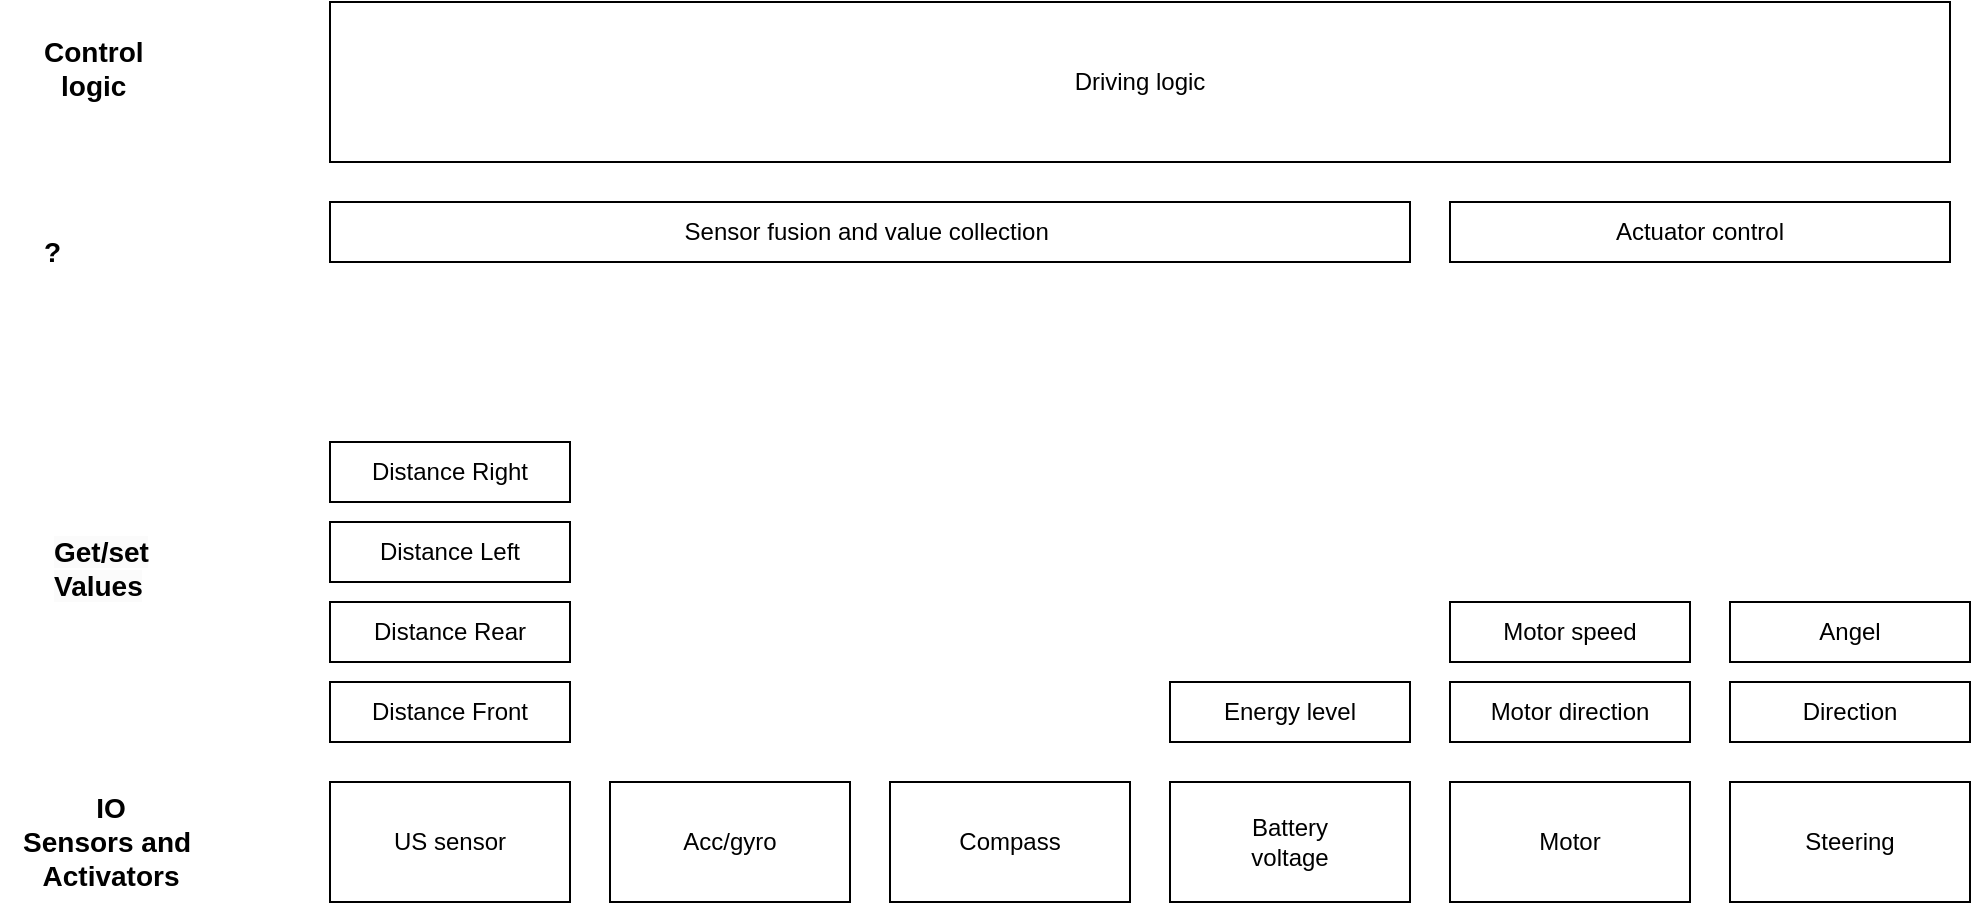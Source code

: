 <mxfile version="24.4.8" type="device" pages="3">
  <diagram name="Layers" id="8JNJxXVCMN2RUSeAKClu">
    <mxGraphModel dx="1364" dy="843" grid="1" gridSize="10" guides="1" tooltips="1" connect="1" arrows="1" fold="1" page="1" pageScale="1" pageWidth="1169" pageHeight="827" math="0" shadow="0">
      <root>
        <mxCell id="0" />
        <mxCell id="1" parent="0" />
        <mxCell id="Tp1kD3DlXPd0WU1--wx6-2" value="US sensor" style="rounded=0;whiteSpace=wrap;html=1;" vertex="1" parent="1">
          <mxGeometry x="200" y="400" width="120" height="60" as="geometry" />
        </mxCell>
        <mxCell id="Tp1kD3DlXPd0WU1--wx6-3" value="&lt;b style=&quot;font-size: 14px;&quot;&gt;IO&lt;br&gt;Sensors and&amp;nbsp;&lt;br&gt;Activators&lt;/b&gt;" style="text;html=1;align=center;verticalAlign=middle;resizable=0;points=[];autosize=1;strokeColor=none;fillColor=none;" vertex="1" parent="1">
          <mxGeometry x="35" y="400" width="110" height="60" as="geometry" />
        </mxCell>
        <mxCell id="Tp1kD3DlXPd0WU1--wx6-4" value="&lt;b style=&quot;forced-color-adjust: none; color: rgb(0, 0, 0); font-family: Helvetica; font-style: normal; font-variant-ligatures: normal; font-variant-caps: normal; letter-spacing: normal; orphans: 2; text-align: center; text-indent: 0px; text-transform: none; widows: 2; word-spacing: 0px; -webkit-text-stroke-width: 0px; white-space: nowrap; background-color: rgb(251, 251, 251); text-decoration-thickness: initial; text-decoration-style: initial; text-decoration-color: initial; font-size: 14px;&quot;&gt;Get/set &lt;br&gt;Values&lt;/b&gt;" style="text;whiteSpace=wrap;html=1;" vertex="1" parent="1">
          <mxGeometry x="60" y="270" width="90" height="40" as="geometry" />
        </mxCell>
        <mxCell id="Tp1kD3DlXPd0WU1--wx6-5" value="Acc/gyro" style="rounded=0;whiteSpace=wrap;html=1;" vertex="1" parent="1">
          <mxGeometry x="340" y="400" width="120" height="60" as="geometry" />
        </mxCell>
        <mxCell id="Tp1kD3DlXPd0WU1--wx6-6" value="Compass" style="rounded=0;whiteSpace=wrap;html=1;" vertex="1" parent="1">
          <mxGeometry x="480" y="400" width="120" height="60" as="geometry" />
        </mxCell>
        <mxCell id="Tp1kD3DlXPd0WU1--wx6-7" value="Battery&lt;br&gt;voltage" style="rounded=0;whiteSpace=wrap;html=1;" vertex="1" parent="1">
          <mxGeometry x="620" y="400" width="120" height="60" as="geometry" />
        </mxCell>
        <mxCell id="Tp1kD3DlXPd0WU1--wx6-15" style="edgeStyle=orthogonalEdgeStyle;rounded=0;orthogonalLoop=1;jettySize=auto;html=1;exitX=0.5;exitY=0;exitDx=0;exitDy=0;" edge="1" parent="1" source="Tp1kD3DlXPd0WU1--wx6-8">
          <mxGeometry relative="1" as="geometry">
            <mxPoint x="260" y="230" as="targetPoint" />
          </mxGeometry>
        </mxCell>
        <mxCell id="Tp1kD3DlXPd0WU1--wx6-8" value="Distance Right" style="rounded=0;whiteSpace=wrap;html=1;" vertex="1" parent="1">
          <mxGeometry x="200" y="230" width="120" height="30" as="geometry" />
        </mxCell>
        <mxCell id="Tp1kD3DlXPd0WU1--wx6-9" value="Motor" style="rounded=0;whiteSpace=wrap;html=1;" vertex="1" parent="1">
          <mxGeometry x="760" y="400" width="120" height="60" as="geometry" />
        </mxCell>
        <mxCell id="Tp1kD3DlXPd0WU1--wx6-10" value="Steering" style="rounded=0;whiteSpace=wrap;html=1;" vertex="1" parent="1">
          <mxGeometry x="900" y="400" width="120" height="60" as="geometry" />
        </mxCell>
        <mxCell id="Tp1kD3DlXPd0WU1--wx6-11" value="&lt;div style=&quot;text-align: center;&quot;&gt;&lt;span style=&quot;background-color: initial; font-size: 14px; text-wrap: nowrap;&quot;&gt;&lt;b&gt;?&lt;/b&gt;&lt;/span&gt;&lt;/div&gt;" style="text;whiteSpace=wrap;html=1;" vertex="1" parent="1">
          <mxGeometry x="55" y="120" width="90" height="40" as="geometry" />
        </mxCell>
        <mxCell id="Tp1kD3DlXPd0WU1--wx6-12" value="Distance Left" style="rounded=0;whiteSpace=wrap;html=1;" vertex="1" parent="1">
          <mxGeometry x="200" y="270" width="120" height="30" as="geometry" />
        </mxCell>
        <mxCell id="Tp1kD3DlXPd0WU1--wx6-13" value="Distance Rear" style="rounded=0;whiteSpace=wrap;html=1;" vertex="1" parent="1">
          <mxGeometry x="200" y="310" width="120" height="30" as="geometry" />
        </mxCell>
        <mxCell id="Tp1kD3DlXPd0WU1--wx6-14" value="Distance Front" style="rounded=0;whiteSpace=wrap;html=1;" vertex="1" parent="1">
          <mxGeometry x="200" y="350" width="120" height="30" as="geometry" />
        </mxCell>
        <mxCell id="Tp1kD3DlXPd0WU1--wx6-16" value="Motor speed" style="rounded=0;whiteSpace=wrap;html=1;" vertex="1" parent="1">
          <mxGeometry x="760" y="310" width="120" height="30" as="geometry" />
        </mxCell>
        <mxCell id="Tp1kD3DlXPd0WU1--wx6-17" value="Motor direction" style="rounded=0;whiteSpace=wrap;html=1;" vertex="1" parent="1">
          <mxGeometry x="760" y="350" width="120" height="30" as="geometry" />
        </mxCell>
        <mxCell id="Tp1kD3DlXPd0WU1--wx6-18" value="Direction" style="rounded=0;whiteSpace=wrap;html=1;" vertex="1" parent="1">
          <mxGeometry x="900" y="350" width="120" height="30" as="geometry" />
        </mxCell>
        <mxCell id="Tp1kD3DlXPd0WU1--wx6-19" value="Angel" style="rounded=0;whiteSpace=wrap;html=1;" vertex="1" parent="1">
          <mxGeometry x="900" y="310" width="120" height="30" as="geometry" />
        </mxCell>
        <mxCell id="Tp1kD3DlXPd0WU1--wx6-20" value="Energy level" style="rounded=0;whiteSpace=wrap;html=1;" vertex="1" parent="1">
          <mxGeometry x="620" y="350" width="120" height="30" as="geometry" />
        </mxCell>
        <mxCell id="Tp1kD3DlXPd0WU1--wx6-21" value="&lt;div style=&quot;text-align: center;&quot;&gt;&lt;span style=&quot;background-color: initial; font-size: 14px; text-wrap: nowrap;&quot;&gt;&lt;b&gt;Control&lt;br&gt;logic&lt;/b&gt;&lt;/span&gt;&lt;/div&gt;" style="text;whiteSpace=wrap;html=1;" vertex="1" parent="1">
          <mxGeometry x="55" y="20" width="90" height="40" as="geometry" />
        </mxCell>
        <mxCell id="Tp1kD3DlXPd0WU1--wx6-23" value="Sensor fusion and value collection&amp;nbsp;" style="rounded=0;whiteSpace=wrap;html=1;" vertex="1" parent="1">
          <mxGeometry x="200" y="110" width="540" height="30" as="geometry" />
        </mxCell>
        <mxCell id="Tp1kD3DlXPd0WU1--wx6-24" value="Actuator control" style="rounded=0;whiteSpace=wrap;html=1;" vertex="1" parent="1">
          <mxGeometry x="760" y="110" width="250" height="30" as="geometry" />
        </mxCell>
        <mxCell id="Tp1kD3DlXPd0WU1--wx6-25" value="Driving logic" style="rounded=0;whiteSpace=wrap;html=1;" vertex="1" parent="1">
          <mxGeometry x="200" y="10" width="810" height="80" as="geometry" />
        </mxCell>
      </root>
    </mxGraphModel>
  </diagram>
  <diagram id="LD_rrLnMnv0T3fIQoL3-" name="Structure">
    <mxGraphModel dx="1364" dy="843" grid="1" gridSize="10" guides="1" tooltips="1" connect="1" arrows="1" fold="1" page="1" pageScale="1" pageWidth="1169" pageHeight="827" math="0" shadow="0">
      <root>
        <mxCell id="0" />
        <mxCell id="1" parent="0" />
        <mxCell id="oiQoulAyWWAEyC6V9DzT-19" value="" style="shape=folder;fontStyle=1;tabWidth=80;tabHeight=30;tabPosition=left;html=1;boundedLbl=1;whiteSpace=wrap;" vertex="1" parent="1">
          <mxGeometry x="140" y="290" width="480" height="140" as="geometry" />
        </mxCell>
        <mxCell id="oiQoulAyWWAEyC6V9DzT-15" value="&lt;p style=&quot;margin:0px;margin-top:4px;text-align:center;&quot;&gt;&lt;br&gt;&lt;b&gt;Acc/Gyro&lt;/b&gt;&lt;/p&gt;" style="verticalAlign=top;align=left;overflow=fill;html=1;whiteSpace=wrap;" vertex="1" parent="1">
          <mxGeometry x="460" y="350" width="140" height="60" as="geometry" />
        </mxCell>
        <mxCell id="oiQoulAyWWAEyC6V9DzT-16" value="&lt;p style=&quot;margin:0px;margin-top:4px;text-align:center;&quot;&gt;&lt;br&gt;&lt;b&gt;UsSensor&lt;/b&gt;&lt;/p&gt;" style="verticalAlign=top;align=left;overflow=fill;html=1;whiteSpace=wrap;" vertex="1" parent="1">
          <mxGeometry x="160" y="350" width="140" height="60" as="geometry" />
        </mxCell>
        <mxCell id="oiQoulAyWWAEyC6V9DzT-17" value="&lt;p style=&quot;margin:0px;margin-top:4px;text-align:center;&quot;&gt;&lt;br&gt;&lt;b&gt;Motor&lt;/b&gt;&lt;/p&gt;" style="verticalAlign=top;align=left;overflow=fill;html=1;whiteSpace=wrap;" vertex="1" parent="1">
          <mxGeometry x="790" y="340" width="140" height="60" as="geometry" />
        </mxCell>
        <mxCell id="oiQoulAyWWAEyC6V9DzT-18" value="&lt;p style=&quot;margin:0px;margin-top:4px;text-align:center;&quot;&gt;&lt;br&gt;&lt;b&gt;Compass&lt;/b&gt;&lt;/p&gt;" style="verticalAlign=top;align=left;overflow=fill;html=1;whiteSpace=wrap;" vertex="1" parent="1">
          <mxGeometry x="310" y="350" width="140" height="60" as="geometry" />
        </mxCell>
        <mxCell id="pZ4z50h_zcV95UAtvnE0-2" value="&lt;b&gt;&lt;font style=&quot;font-size: 16px;&quot;&gt;Sensors&lt;/font&gt;&lt;/b&gt;" style="text;html=1;align=center;verticalAlign=middle;resizable=0;points=[];autosize=1;strokeColor=none;fillColor=none;" vertex="1" parent="1">
          <mxGeometry x="135" y="290" width="90" height="30" as="geometry" />
        </mxCell>
        <mxCell id="pZ4z50h_zcV95UAtvnE0-3" value="" style="shape=folder;fontStyle=1;tabWidth=80;tabHeight=30;tabPosition=left;html=1;boundedLbl=1;whiteSpace=wrap;" vertex="1" parent="1">
          <mxGeometry x="229" y="70" width="250" height="140" as="geometry" />
        </mxCell>
        <mxCell id="pZ4z50h_zcV95UAtvnE0-4" value="&lt;b&gt;&lt;font style=&quot;font-size: 16px;&quot;&gt;Values&lt;/font&gt;&lt;/b&gt;" style="text;html=1;align=center;verticalAlign=middle;resizable=0;points=[];autosize=1;strokeColor=none;fillColor=none;" vertex="1" parent="1">
          <mxGeometry x="230" y="70" width="70" height="30" as="geometry" />
        </mxCell>
        <mxCell id="pZ4z50h_zcV95UAtvnE0-5" value="&lt;p style=&quot;margin:0px;margin-top:4px;text-align:center;&quot;&gt;&lt;br&gt;&lt;b&gt;Get/Set&lt;/b&gt;&lt;/p&gt;" style="verticalAlign=top;align=left;overflow=fill;html=1;whiteSpace=wrap;" vertex="1" parent="1">
          <mxGeometry x="285" y="125" width="140" height="60" as="geometry" />
        </mxCell>
        <mxCell id="pZ4z50h_zcV95UAtvnE0-9" style="edgeStyle=orthogonalEdgeStyle;rounded=0;orthogonalLoop=1;jettySize=auto;html=1;entryX=0.604;entryY=1.029;entryDx=0;entryDy=0;entryPerimeter=0;" edge="1" parent="1" source="oiQoulAyWWAEyC6V9DzT-19" target="pZ4z50h_zcV95UAtvnE0-3">
          <mxGeometry relative="1" as="geometry" />
        </mxCell>
      </root>
    </mxGraphModel>
  </diagram>
  <diagram id="UmkA3OimhPrdr9oncoZ6" name="DataFlow">
    <mxGraphModel dx="1364" dy="843" grid="1" gridSize="10" guides="1" tooltips="1" connect="1" arrows="1" fold="1" page="1" pageScale="1" pageWidth="1169" pageHeight="827" math="0" shadow="0">
      <root>
        <mxCell id="0" />
        <mxCell id="1" parent="0" />
      </root>
    </mxGraphModel>
  </diagram>
</mxfile>
